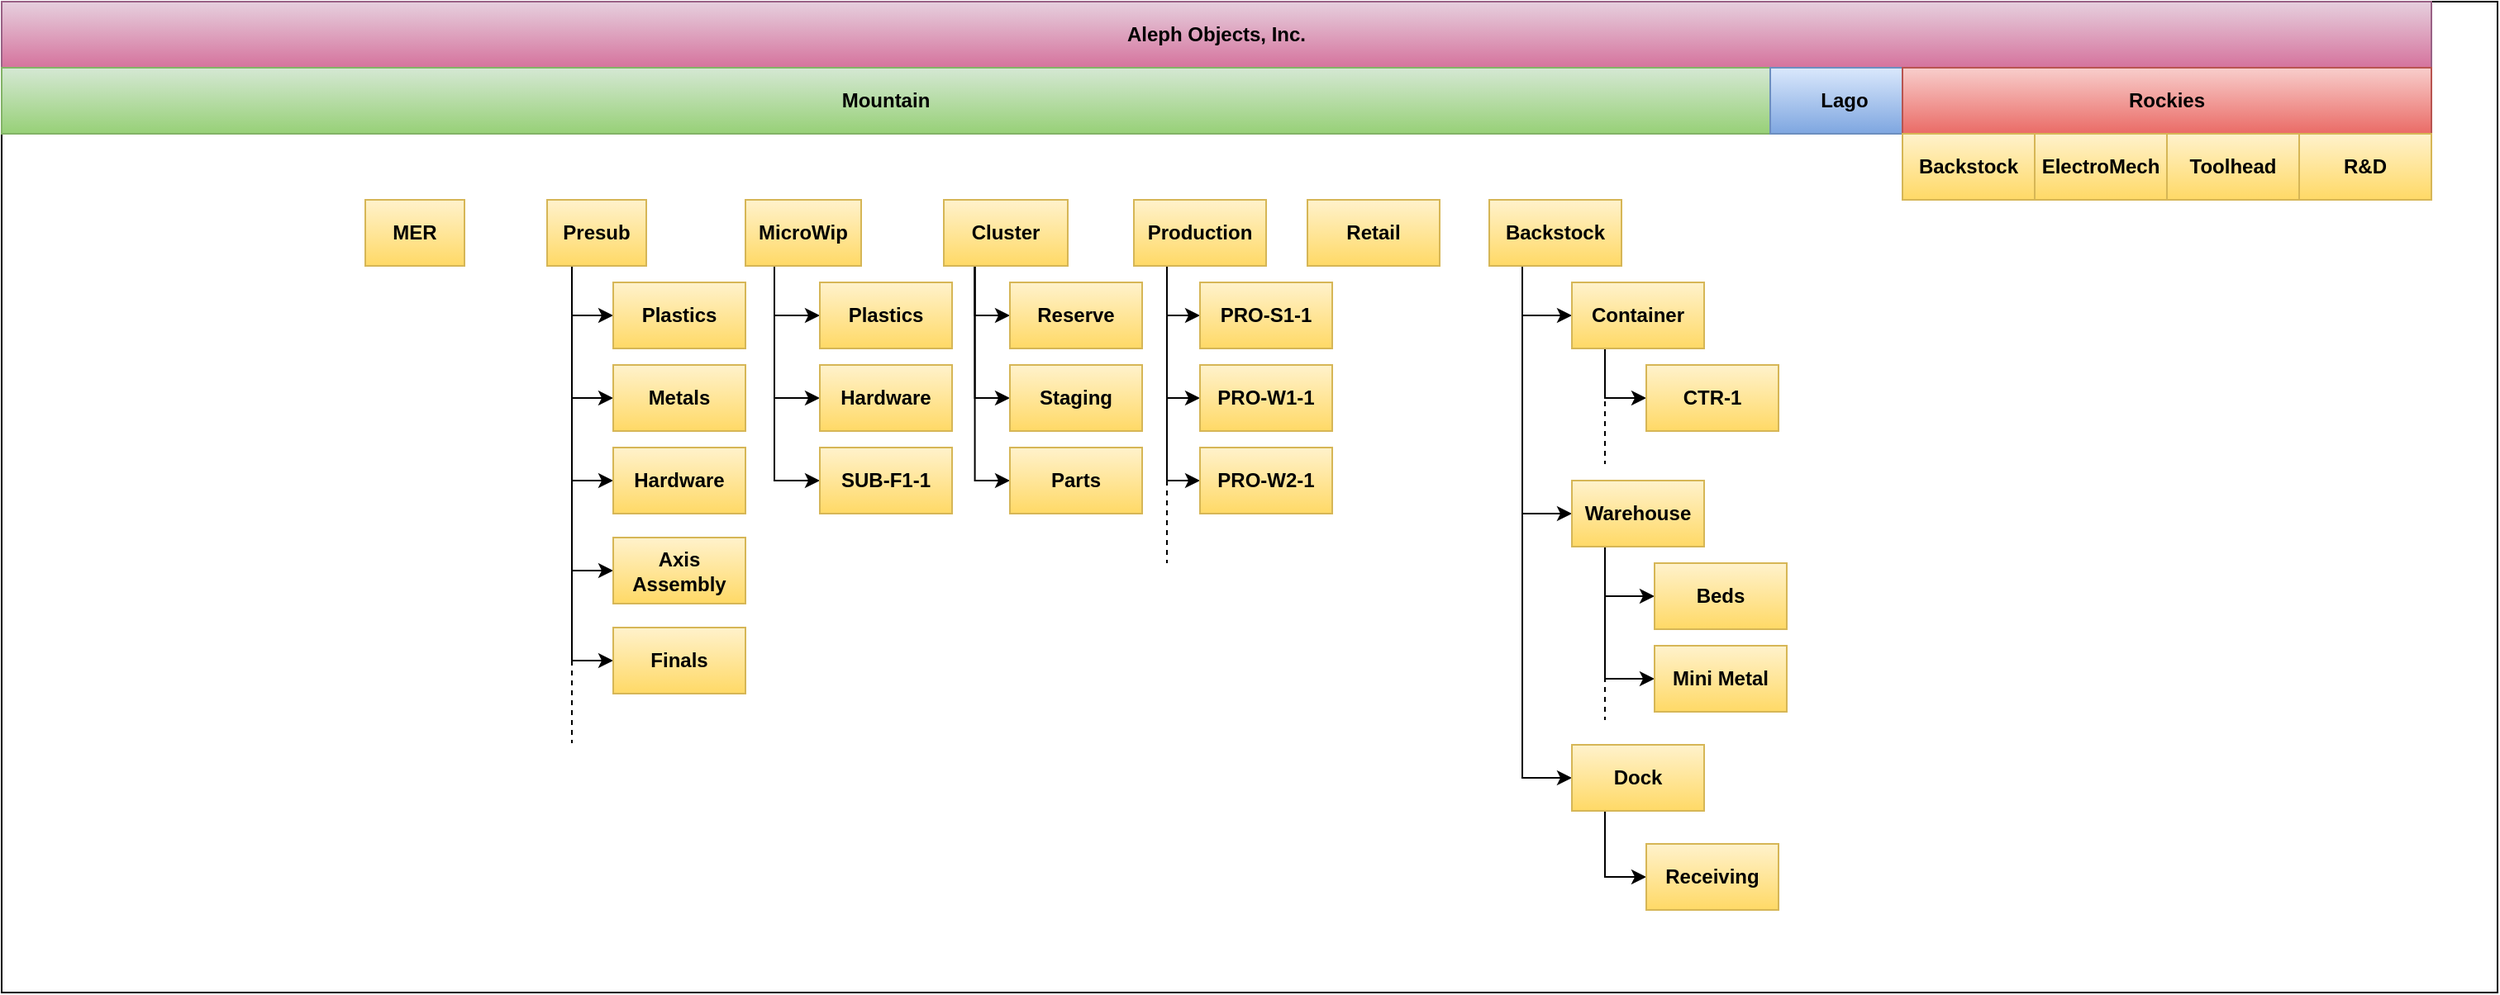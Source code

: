 <mxfile version="10.9.2" type="github"><diagram id="_TMJYX7rtHFjN22tY-z_" name="Page-1"><mxGraphModel dx="2262" dy="622" grid="1" gridSize="10" guides="1" tooltips="1" connect="1" arrows="1" fold="1" page="1" pageScale="1" pageWidth="1100" pageHeight="850" math="0" shadow="0"><root><mxCell id="0"/><mxCell id="1" parent="0"/><mxCell id="qqyyzDWufRfZdgn8XMzO-2" value="" style="rounded=0;whiteSpace=wrap;html=1;" vertex="1" parent="1"><mxGeometry x="-430" y="60" width="1510" height="600" as="geometry"/></mxCell><mxCell id="qqyyzDWufRfZdgn8XMzO-3" value="Aleph Objects, Inc." style="rounded=0;whiteSpace=wrap;html=1;fontStyle=1;gradientColor=#d5739d;fillColor=#e6d0de;strokeColor=#996185;" vertex="1" parent="1"><mxGeometry x="-430" y="60" width="1470" height="40" as="geometry"/></mxCell><mxCell id="qqyyzDWufRfZdgn8XMzO-4" value="Mountain" style="rounded=0;whiteSpace=wrap;html=1;fontStyle=1;gradientColor=#97d077;fillColor=#d5e8d4;strokeColor=#82b366;" vertex="1" parent="1"><mxGeometry x="-430" y="100" width="1070" height="40" as="geometry"/></mxCell><mxCell id="qqyyzDWufRfZdgn8XMzO-5" value="Lago" style="rounded=0;whiteSpace=wrap;html=1;fontStyle=1;gradientColor=#7ea6e0;fillColor=#dae8fc;strokeColor=#6c8ebf;" vertex="1" parent="1"><mxGeometry x="640" y="100" width="90" height="40" as="geometry"/></mxCell><mxCell id="qqyyzDWufRfZdgn8XMzO-6" value="Rockies" style="rounded=0;whiteSpace=wrap;html=1;fontStyle=1;gradientColor=#ea6b66;fillColor=#f8cecc;strokeColor=#b85450;" vertex="1" parent="1"><mxGeometry x="720" y="100" width="320" height="40" as="geometry"/></mxCell><mxCell id="qqyyzDWufRfZdgn8XMzO-49" style="edgeStyle=orthogonalEdgeStyle;rounded=0;orthogonalLoop=1;jettySize=auto;html=1;exitX=0.25;exitY=1;exitDx=0;exitDy=0;entryX=0;entryY=0.5;entryDx=0;entryDy=0;endArrow=classic;endFill=1;" edge="1" parent="1" source="qqyyzDWufRfZdgn8XMzO-8" target="qqyyzDWufRfZdgn8XMzO-46"><mxGeometry relative="1" as="geometry"><Array as="points"><mxPoint x="-85" y="250"/></Array></mxGeometry></mxCell><mxCell id="qqyyzDWufRfZdgn8XMzO-50" style="edgeStyle=orthogonalEdgeStyle;rounded=0;orthogonalLoop=1;jettySize=auto;html=1;exitX=0.25;exitY=1;exitDx=0;exitDy=0;entryX=0;entryY=0.5;entryDx=0;entryDy=0;endArrow=classic;endFill=1;" edge="1" parent="1" source="qqyyzDWufRfZdgn8XMzO-8" target="qqyyzDWufRfZdgn8XMzO-47"><mxGeometry relative="1" as="geometry"/></mxCell><mxCell id="qqyyzDWufRfZdgn8XMzO-51" style="edgeStyle=orthogonalEdgeStyle;rounded=0;orthogonalLoop=1;jettySize=auto;html=1;exitX=0.25;exitY=1;exitDx=0;exitDy=0;entryX=0;entryY=0.5;entryDx=0;entryDy=0;endArrow=classic;endFill=1;" edge="1" parent="1" source="qqyyzDWufRfZdgn8XMzO-8" target="qqyyzDWufRfZdgn8XMzO-48"><mxGeometry relative="1" as="geometry"/></mxCell><mxCell id="qqyyzDWufRfZdgn8XMzO-53" style="edgeStyle=orthogonalEdgeStyle;rounded=0;orthogonalLoop=1;jettySize=auto;html=1;exitX=0.25;exitY=1;exitDx=0;exitDy=0;entryX=0;entryY=0.5;entryDx=0;entryDy=0;endArrow=classic;endFill=1;" edge="1" parent="1" source="qqyyzDWufRfZdgn8XMzO-8" target="qqyyzDWufRfZdgn8XMzO-52"><mxGeometry relative="1" as="geometry"/></mxCell><mxCell id="qqyyzDWufRfZdgn8XMzO-55" style="edgeStyle=orthogonalEdgeStyle;rounded=0;orthogonalLoop=1;jettySize=auto;html=1;exitX=0.25;exitY=1;exitDx=0;exitDy=0;entryX=0;entryY=0.5;entryDx=0;entryDy=0;endArrow=classic;endFill=1;" edge="1" parent="1" source="qqyyzDWufRfZdgn8XMzO-8" target="qqyyzDWufRfZdgn8XMzO-54"><mxGeometry relative="1" as="geometry"/></mxCell><mxCell id="qqyyzDWufRfZdgn8XMzO-8" value="Presub" style="rounded=0;whiteSpace=wrap;html=1;fontStyle=1;gradientColor=#ffd966;fillColor=#fff2cc;strokeColor=#d6b656;" vertex="1" parent="1"><mxGeometry x="-100" y="180" width="60" height="40" as="geometry"/></mxCell><mxCell id="qqyyzDWufRfZdgn8XMzO-36" style="edgeStyle=orthogonalEdgeStyle;rounded=0;orthogonalLoop=1;jettySize=auto;html=1;exitX=0.25;exitY=1;exitDx=0;exitDy=0;entryX=0;entryY=0.5;entryDx=0;entryDy=0;endArrow=classic;endFill=1;" edge="1" parent="1" source="qqyyzDWufRfZdgn8XMzO-9" target="qqyyzDWufRfZdgn8XMzO-33"><mxGeometry relative="1" as="geometry"><Array as="points"><mxPoint x="159" y="250"/></Array></mxGeometry></mxCell><mxCell id="qqyyzDWufRfZdgn8XMzO-37" style="edgeStyle=orthogonalEdgeStyle;rounded=0;orthogonalLoop=1;jettySize=auto;html=1;exitX=0.25;exitY=1;exitDx=0;exitDy=0;entryX=0;entryY=0.5;entryDx=0;entryDy=0;endArrow=classic;endFill=1;" edge="1" parent="1" source="qqyyzDWufRfZdgn8XMzO-9" target="qqyyzDWufRfZdgn8XMzO-34"><mxGeometry relative="1" as="geometry"/></mxCell><mxCell id="qqyyzDWufRfZdgn8XMzO-38" style="edgeStyle=orthogonalEdgeStyle;rounded=0;orthogonalLoop=1;jettySize=auto;html=1;exitX=0.25;exitY=1;exitDx=0;exitDy=0;entryX=0;entryY=0.5;entryDx=0;entryDy=0;endArrow=classic;endFill=1;" edge="1" parent="1" source="qqyyzDWufRfZdgn8XMzO-9" target="qqyyzDWufRfZdgn8XMzO-35"><mxGeometry relative="1" as="geometry"/></mxCell><mxCell id="qqyyzDWufRfZdgn8XMzO-9" value="Cluster" style="rounded=0;whiteSpace=wrap;html=1;fontStyle=1;gradientColor=#ffd966;fillColor=#fff2cc;strokeColor=#d6b656;" vertex="1" parent="1"><mxGeometry x="140" y="180" width="75" height="40" as="geometry"/></mxCell><mxCell id="qqyyzDWufRfZdgn8XMzO-29" style="edgeStyle=orthogonalEdgeStyle;rounded=0;orthogonalLoop=1;jettySize=auto;html=1;exitX=0.25;exitY=1;exitDx=0;exitDy=0;entryX=0;entryY=0.5;entryDx=0;entryDy=0;" edge="1" parent="1" source="qqyyzDWufRfZdgn8XMzO-10" target="qqyyzDWufRfZdgn8XMzO-26"><mxGeometry relative="1" as="geometry"><Array as="points"><mxPoint x="275" y="250"/></Array></mxGeometry></mxCell><mxCell id="qqyyzDWufRfZdgn8XMzO-30" style="edgeStyle=orthogonalEdgeStyle;rounded=0;orthogonalLoop=1;jettySize=auto;html=1;exitX=0.25;exitY=1;exitDx=0;exitDy=0;entryX=0;entryY=0.5;entryDx=0;entryDy=0;" edge="1" parent="1" source="qqyyzDWufRfZdgn8XMzO-10" target="qqyyzDWufRfZdgn8XMzO-27"><mxGeometry relative="1" as="geometry"/></mxCell><mxCell id="qqyyzDWufRfZdgn8XMzO-31" style="edgeStyle=orthogonalEdgeStyle;rounded=0;orthogonalLoop=1;jettySize=auto;html=1;exitX=0.25;exitY=1;exitDx=0;exitDy=0;entryX=0;entryY=0.5;entryDx=0;entryDy=0;" edge="1" parent="1" source="qqyyzDWufRfZdgn8XMzO-10" target="qqyyzDWufRfZdgn8XMzO-28"><mxGeometry relative="1" as="geometry"/></mxCell><mxCell id="qqyyzDWufRfZdgn8XMzO-32" style="edgeStyle=orthogonalEdgeStyle;rounded=0;orthogonalLoop=1;jettySize=auto;html=1;dashed=1;endArrow=none;endFill=0;" edge="1" parent="1"><mxGeometry relative="1" as="geometry"><mxPoint x="275" y="400" as="targetPoint"/><mxPoint x="275" y="350" as="sourcePoint"/></mxGeometry></mxCell><mxCell id="qqyyzDWufRfZdgn8XMzO-10" value="Production" style="rounded=0;whiteSpace=wrap;html=1;fontStyle=1;gradientColor=#ffd966;fillColor=#fff2cc;strokeColor=#d6b656;" vertex="1" parent="1"><mxGeometry x="255" y="180" width="80" height="40" as="geometry"/></mxCell><mxCell id="qqyyzDWufRfZdgn8XMzO-43" style="edgeStyle=orthogonalEdgeStyle;rounded=0;orthogonalLoop=1;jettySize=auto;html=1;exitX=0.25;exitY=1;exitDx=0;exitDy=0;entryX=0;entryY=0.5;entryDx=0;entryDy=0;endArrow=classic;endFill=1;" edge="1" parent="1" source="qqyyzDWufRfZdgn8XMzO-11" target="qqyyzDWufRfZdgn8XMzO-40"><mxGeometry relative="1" as="geometry"/></mxCell><mxCell id="qqyyzDWufRfZdgn8XMzO-44" style="edgeStyle=orthogonalEdgeStyle;rounded=0;orthogonalLoop=1;jettySize=auto;html=1;exitX=0.25;exitY=1;exitDx=0;exitDy=0;entryX=0;entryY=0.5;entryDx=0;entryDy=0;endArrow=classic;endFill=1;" edge="1" parent="1" source="qqyyzDWufRfZdgn8XMzO-11" target="qqyyzDWufRfZdgn8XMzO-39"><mxGeometry relative="1" as="geometry"/></mxCell><mxCell id="qqyyzDWufRfZdgn8XMzO-45" style="edgeStyle=orthogonalEdgeStyle;rounded=0;orthogonalLoop=1;jettySize=auto;html=1;exitX=0.25;exitY=1;exitDx=0;exitDy=0;entryX=0;entryY=0.5;entryDx=0;entryDy=0;endArrow=classic;endFill=1;" edge="1" parent="1" source="qqyyzDWufRfZdgn8XMzO-11" target="qqyyzDWufRfZdgn8XMzO-41"><mxGeometry relative="1" as="geometry"/></mxCell><mxCell id="qqyyzDWufRfZdgn8XMzO-11" value="MicroWip" style="rounded=0;whiteSpace=wrap;html=1;fontStyle=1;gradientColor=#ffd966;fillColor=#fff2cc;strokeColor=#d6b656;" vertex="1" parent="1"><mxGeometry x="20" y="180" width="70" height="40" as="geometry"/></mxCell><mxCell id="qqyyzDWufRfZdgn8XMzO-12" value="MER" style="rounded=0;whiteSpace=wrap;html=1;fontStyle=1;gradientColor=#ffd966;fillColor=#fff2cc;strokeColor=#d6b656;" vertex="1" parent="1"><mxGeometry x="-210" y="180" width="60" height="40" as="geometry"/></mxCell><mxCell id="qqyyzDWufRfZdgn8XMzO-14" value="Retail" style="rounded=0;whiteSpace=wrap;html=1;fontStyle=1;gradientColor=#ffd966;fillColor=#fff2cc;strokeColor=#d6b656;" vertex="1" parent="1"><mxGeometry x="360" y="180" width="80" height="40" as="geometry"/></mxCell><mxCell id="qqyyzDWufRfZdgn8XMzO-15" value="R&amp;amp;D" style="rounded=0;whiteSpace=wrap;html=1;fontStyle=1;gradientColor=#ffd966;fillColor=#fff2cc;strokeColor=#d6b656;" vertex="1" parent="1"><mxGeometry x="960" y="140" width="80" height="40" as="geometry"/></mxCell><mxCell id="qqyyzDWufRfZdgn8XMzO-16" value="Toolhead" style="rounded=0;whiteSpace=wrap;html=1;fontStyle=1;gradientColor=#ffd966;fillColor=#fff2cc;strokeColor=#d6b656;" vertex="1" parent="1"><mxGeometry x="880" y="140" width="80" height="40" as="geometry"/></mxCell><mxCell id="qqyyzDWufRfZdgn8XMzO-17" value="ElectroMech" style="rounded=0;whiteSpace=wrap;html=1;fontStyle=1;gradientColor=#ffd966;fillColor=#fff2cc;strokeColor=#d6b656;" vertex="1" parent="1"><mxGeometry x="800" y="140" width="80" height="40" as="geometry"/></mxCell><mxCell id="qqyyzDWufRfZdgn8XMzO-18" value="Backstock" style="rounded=0;whiteSpace=wrap;html=1;fontStyle=1;gradientColor=#ffd966;fillColor=#fff2cc;strokeColor=#d6b656;" vertex="1" parent="1"><mxGeometry x="720" y="140" width="80" height="40" as="geometry"/></mxCell><mxCell id="qqyyzDWufRfZdgn8XMzO-22" style="edgeStyle=orthogonalEdgeStyle;rounded=0;orthogonalLoop=1;jettySize=auto;html=1;exitX=0.25;exitY=1;exitDx=0;exitDy=0;entryX=0;entryY=0.5;entryDx=0;entryDy=0;" edge="1" parent="1" source="qqyyzDWufRfZdgn8XMzO-19" target="qqyyzDWufRfZdgn8XMzO-20"><mxGeometry relative="1" as="geometry"/></mxCell><mxCell id="qqyyzDWufRfZdgn8XMzO-23" style="edgeStyle=orthogonalEdgeStyle;rounded=0;orthogonalLoop=1;jettySize=auto;html=1;exitX=0.25;exitY=1;exitDx=0;exitDy=0;entryX=0;entryY=0.5;entryDx=0;entryDy=0;" edge="1" parent="1" source="qqyyzDWufRfZdgn8XMzO-19" target="qqyyzDWufRfZdgn8XMzO-21"><mxGeometry relative="1" as="geometry"/></mxCell><mxCell id="qqyyzDWufRfZdgn8XMzO-25" style="edgeStyle=orthogonalEdgeStyle;rounded=0;orthogonalLoop=1;jettySize=auto;html=1;exitX=0.25;exitY=1;exitDx=0;exitDy=0;entryX=0;entryY=0.5;entryDx=0;entryDy=0;" edge="1" parent="1" source="qqyyzDWufRfZdgn8XMzO-19" target="qqyyzDWufRfZdgn8XMzO-24"><mxGeometry relative="1" as="geometry"/></mxCell><mxCell id="qqyyzDWufRfZdgn8XMzO-19" value="Backstock" style="rounded=0;whiteSpace=wrap;html=1;fontStyle=1;gradientColor=#ffd966;fillColor=#fff2cc;strokeColor=#d6b656;" vertex="1" parent="1"><mxGeometry x="470" y="180" width="80" height="40" as="geometry"/></mxCell><mxCell id="qqyyzDWufRfZdgn8XMzO-69" style="edgeStyle=orthogonalEdgeStyle;rounded=0;orthogonalLoop=1;jettySize=auto;html=1;exitX=0.25;exitY=1;exitDx=0;exitDy=0;entryX=0;entryY=0.5;entryDx=0;entryDy=0;endArrow=classic;endFill=1;" edge="1" parent="1" source="qqyyzDWufRfZdgn8XMzO-20" target="qqyyzDWufRfZdgn8XMzO-68"><mxGeometry relative="1" as="geometry"><Array as="points"><mxPoint x="540" y="300"/></Array></mxGeometry></mxCell><mxCell id="qqyyzDWufRfZdgn8XMzO-20" value="Container" style="rounded=0;whiteSpace=wrap;html=1;fontStyle=1;gradientColor=#ffd966;fillColor=#fff2cc;strokeColor=#d6b656;" vertex="1" parent="1"><mxGeometry x="520" y="230" width="80" height="40" as="geometry"/></mxCell><mxCell id="qqyyzDWufRfZdgn8XMzO-66" style="edgeStyle=orthogonalEdgeStyle;rounded=0;orthogonalLoop=1;jettySize=auto;html=1;exitX=0.25;exitY=1;exitDx=0;exitDy=0;entryX=0;entryY=0.5;entryDx=0;entryDy=0;endArrow=classic;endFill=1;" edge="1" parent="1" source="qqyyzDWufRfZdgn8XMzO-21" target="qqyyzDWufRfZdgn8XMzO-64"><mxGeometry relative="1" as="geometry"><Array as="points"><mxPoint x="540" y="420"/></Array></mxGeometry></mxCell><mxCell id="qqyyzDWufRfZdgn8XMzO-67" style="edgeStyle=orthogonalEdgeStyle;rounded=0;orthogonalLoop=1;jettySize=auto;html=1;exitX=0.25;exitY=1;exitDx=0;exitDy=0;entryX=0;entryY=0.5;entryDx=0;entryDy=0;endArrow=classic;endFill=1;" edge="1" parent="1" source="qqyyzDWufRfZdgn8XMzO-21" target="qqyyzDWufRfZdgn8XMzO-65"><mxGeometry relative="1" as="geometry"/></mxCell><mxCell id="qqyyzDWufRfZdgn8XMzO-21" value="Warehouse" style="rounded=0;whiteSpace=wrap;html=1;fontStyle=1;gradientColor=#ffd966;fillColor=#fff2cc;strokeColor=#d6b656;" vertex="1" parent="1"><mxGeometry x="520" y="350" width="80" height="40" as="geometry"/></mxCell><mxCell id="qqyyzDWufRfZdgn8XMzO-63" style="edgeStyle=orthogonalEdgeStyle;rounded=0;orthogonalLoop=1;jettySize=auto;html=1;exitX=0.25;exitY=1;exitDx=0;exitDy=0;entryX=0;entryY=0.5;entryDx=0;entryDy=0;endArrow=classic;endFill=1;" edge="1" parent="1" source="qqyyzDWufRfZdgn8XMzO-24" target="qqyyzDWufRfZdgn8XMzO-62"><mxGeometry relative="1" as="geometry"/></mxCell><mxCell id="qqyyzDWufRfZdgn8XMzO-24" value="Dock" style="rounded=0;whiteSpace=wrap;html=1;fontStyle=1;gradientColor=#ffd966;fillColor=#fff2cc;strokeColor=#d6b656;" vertex="1" parent="1"><mxGeometry x="520" y="510" width="80" height="40" as="geometry"/></mxCell><mxCell id="qqyyzDWufRfZdgn8XMzO-26" value="PRO-S1-1" style="rounded=0;whiteSpace=wrap;html=1;fontStyle=1;gradientColor=#ffd966;fillColor=#fff2cc;strokeColor=#d6b656;" vertex="1" parent="1"><mxGeometry x="295" y="230" width="80" height="40" as="geometry"/></mxCell><mxCell id="qqyyzDWufRfZdgn8XMzO-27" value="PRO-W1-1" style="rounded=0;whiteSpace=wrap;html=1;fontStyle=1;gradientColor=#ffd966;fillColor=#fff2cc;strokeColor=#d6b656;" vertex="1" parent="1"><mxGeometry x="295" y="280" width="80" height="40" as="geometry"/></mxCell><mxCell id="qqyyzDWufRfZdgn8XMzO-28" value="PRO-W2-1" style="rounded=0;whiteSpace=wrap;html=1;fontStyle=1;gradientColor=#ffd966;fillColor=#fff2cc;strokeColor=#d6b656;" vertex="1" parent="1"><mxGeometry x="295" y="330" width="80" height="40" as="geometry"/></mxCell><mxCell id="qqyyzDWufRfZdgn8XMzO-33" value="Reserve" style="rounded=0;whiteSpace=wrap;html=1;fontStyle=1;gradientColor=#ffd966;fillColor=#fff2cc;strokeColor=#d6b656;" vertex="1" parent="1"><mxGeometry x="180" y="230" width="80" height="40" as="geometry"/></mxCell><mxCell id="qqyyzDWufRfZdgn8XMzO-34" value="Staging" style="rounded=0;whiteSpace=wrap;html=1;fontStyle=1;gradientColor=#ffd966;fillColor=#fff2cc;strokeColor=#d6b656;" vertex="1" parent="1"><mxGeometry x="180" y="280" width="80" height="40" as="geometry"/></mxCell><mxCell id="qqyyzDWufRfZdgn8XMzO-35" value="Parts" style="rounded=0;whiteSpace=wrap;html=1;fontStyle=1;gradientColor=#ffd966;fillColor=#fff2cc;strokeColor=#d6b656;" vertex="1" parent="1"><mxGeometry x="180" y="330" width="80" height="40" as="geometry"/></mxCell><mxCell id="qqyyzDWufRfZdgn8XMzO-39" value="Plastics" style="rounded=0;whiteSpace=wrap;html=1;fontStyle=1;gradientColor=#ffd966;fillColor=#fff2cc;strokeColor=#d6b656;" vertex="1" parent="1"><mxGeometry x="65" y="230" width="80" height="40" as="geometry"/></mxCell><mxCell id="qqyyzDWufRfZdgn8XMzO-40" value="Hardware" style="rounded=0;whiteSpace=wrap;html=1;fontStyle=1;gradientColor=#ffd966;fillColor=#fff2cc;strokeColor=#d6b656;" vertex="1" parent="1"><mxGeometry x="65" y="280" width="80" height="40" as="geometry"/></mxCell><mxCell id="qqyyzDWufRfZdgn8XMzO-41" value="SUB-F1-1" style="rounded=0;whiteSpace=wrap;html=1;fontStyle=1;gradientColor=#ffd966;fillColor=#fff2cc;strokeColor=#d6b656;" vertex="1" parent="1"><mxGeometry x="65" y="330" width="80" height="40" as="geometry"/></mxCell><mxCell id="qqyyzDWufRfZdgn8XMzO-46" value="Plastics" style="rounded=0;whiteSpace=wrap;html=1;fontStyle=1;gradientColor=#ffd966;fillColor=#fff2cc;strokeColor=#d6b656;" vertex="1" parent="1"><mxGeometry x="-60" y="230" width="80" height="40" as="geometry"/></mxCell><mxCell id="qqyyzDWufRfZdgn8XMzO-47" value="Metals" style="rounded=0;whiteSpace=wrap;html=1;fontStyle=1;gradientColor=#ffd966;fillColor=#fff2cc;strokeColor=#d6b656;" vertex="1" parent="1"><mxGeometry x="-60" y="280" width="80" height="40" as="geometry"/></mxCell><mxCell id="qqyyzDWufRfZdgn8XMzO-48" value="Hardware" style="rounded=0;whiteSpace=wrap;html=1;fontStyle=1;gradientColor=#ffd966;fillColor=#fff2cc;strokeColor=#d6b656;" vertex="1" parent="1"><mxGeometry x="-60" y="330" width="80" height="40" as="geometry"/></mxCell><mxCell id="qqyyzDWufRfZdgn8XMzO-52" value="Axis Assembly" style="rounded=0;whiteSpace=wrap;html=1;fontStyle=1;gradientColor=#ffd966;fillColor=#fff2cc;strokeColor=#d6b656;" vertex="1" parent="1"><mxGeometry x="-60" y="384.5" width="80" height="40" as="geometry"/></mxCell><mxCell id="qqyyzDWufRfZdgn8XMzO-54" value="Finals" style="rounded=0;whiteSpace=wrap;html=1;fontStyle=1;gradientColor=#ffd966;fillColor=#fff2cc;strokeColor=#d6b656;" vertex="1" parent="1"><mxGeometry x="-60" y="439" width="80" height="40" as="geometry"/></mxCell><mxCell id="qqyyzDWufRfZdgn8XMzO-56" style="edgeStyle=orthogonalEdgeStyle;rounded=0;orthogonalLoop=1;jettySize=auto;html=1;dashed=1;endArrow=none;endFill=0;" edge="1" parent="1"><mxGeometry relative="1" as="geometry"><mxPoint x="-85" y="509.0" as="targetPoint"/><mxPoint x="-85" y="459.0" as="sourcePoint"/></mxGeometry></mxCell><mxCell id="qqyyzDWufRfZdgn8XMzO-62" value="Receiving" style="rounded=0;whiteSpace=wrap;html=1;fontStyle=1;gradientColor=#ffd966;fillColor=#fff2cc;strokeColor=#d6b656;" vertex="1" parent="1"><mxGeometry x="565" y="570" width="80" height="40" as="geometry"/></mxCell><mxCell id="qqyyzDWufRfZdgn8XMzO-64" value="Beds" style="rounded=0;whiteSpace=wrap;html=1;fontStyle=1;gradientColor=#ffd966;fillColor=#fff2cc;strokeColor=#d6b656;" vertex="1" parent="1"><mxGeometry x="570" y="400" width="80" height="40" as="geometry"/></mxCell><mxCell id="qqyyzDWufRfZdgn8XMzO-65" value="Mini Metal" style="rounded=0;whiteSpace=wrap;html=1;fontStyle=1;gradientColor=#ffd966;fillColor=#fff2cc;strokeColor=#d6b656;" vertex="1" parent="1"><mxGeometry x="570" y="450" width="80" height="40" as="geometry"/></mxCell><mxCell id="qqyyzDWufRfZdgn8XMzO-68" value="CTR-1" style="rounded=0;whiteSpace=wrap;html=1;fontStyle=1;gradientColor=#ffd966;fillColor=#fff2cc;strokeColor=#d6b656;" vertex="1" parent="1"><mxGeometry x="565" y="280" width="80" height="40" as="geometry"/></mxCell><mxCell id="qqyyzDWufRfZdgn8XMzO-70" style="edgeStyle=orthogonalEdgeStyle;rounded=0;orthogonalLoop=1;jettySize=auto;html=1;dashed=1;endArrow=none;endFill=0;" edge="1" parent="1"><mxGeometry relative="1" as="geometry"><mxPoint x="540" y="340" as="targetPoint"/><mxPoint x="540" y="290" as="sourcePoint"/></mxGeometry></mxCell><mxCell id="qqyyzDWufRfZdgn8XMzO-71" style="edgeStyle=orthogonalEdgeStyle;rounded=0;orthogonalLoop=1;jettySize=auto;html=1;dashed=1;endArrow=none;endFill=0;" edge="1" parent="1"><mxGeometry relative="1" as="geometry"><mxPoint x="540" y="495" as="targetPoint"/><mxPoint x="540" y="445" as="sourcePoint"/></mxGeometry></mxCell></root></mxGraphModel></diagram></mxfile>